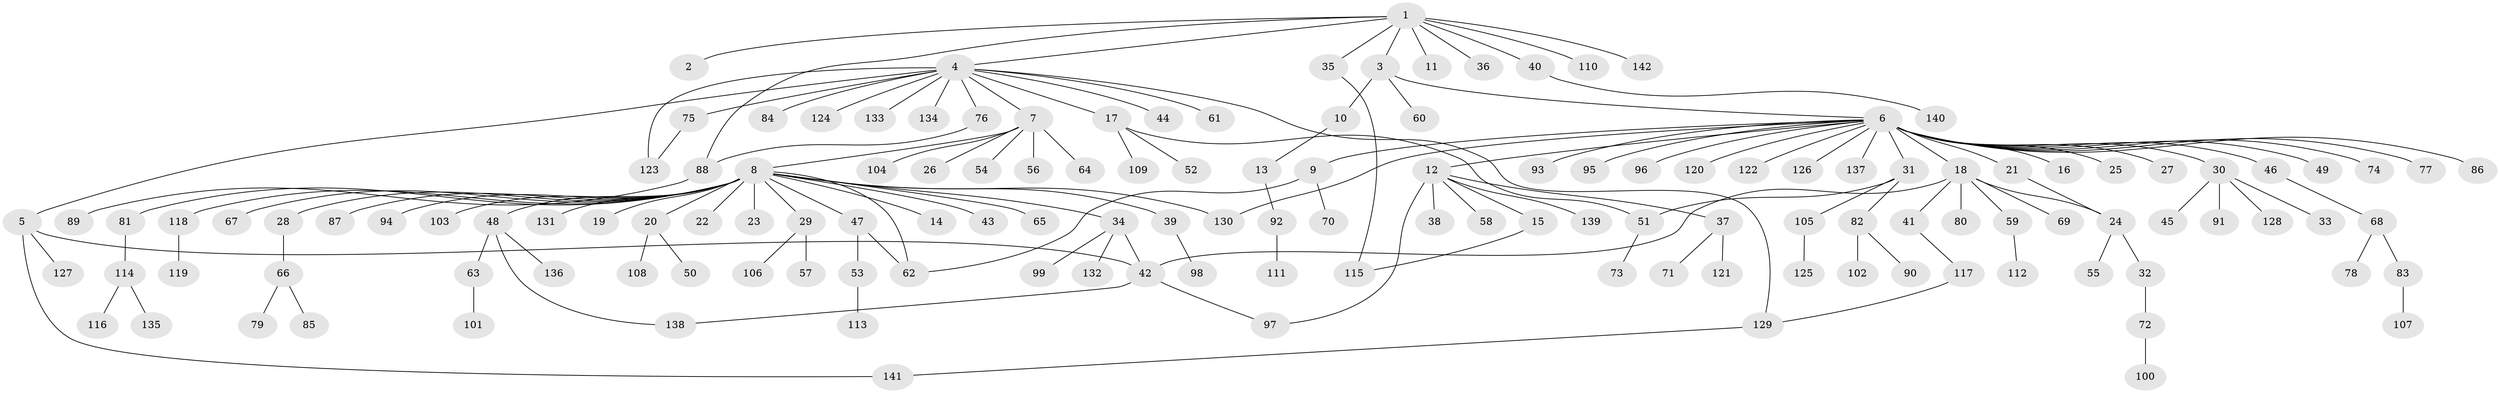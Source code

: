 // Generated by graph-tools (version 1.1) at 2025/11/02/27/25 16:11:09]
// undirected, 142 vertices, 155 edges
graph export_dot {
graph [start="1"]
  node [color=gray90,style=filled];
  1;
  2;
  3;
  4;
  5;
  6;
  7;
  8;
  9;
  10;
  11;
  12;
  13;
  14;
  15;
  16;
  17;
  18;
  19;
  20;
  21;
  22;
  23;
  24;
  25;
  26;
  27;
  28;
  29;
  30;
  31;
  32;
  33;
  34;
  35;
  36;
  37;
  38;
  39;
  40;
  41;
  42;
  43;
  44;
  45;
  46;
  47;
  48;
  49;
  50;
  51;
  52;
  53;
  54;
  55;
  56;
  57;
  58;
  59;
  60;
  61;
  62;
  63;
  64;
  65;
  66;
  67;
  68;
  69;
  70;
  71;
  72;
  73;
  74;
  75;
  76;
  77;
  78;
  79;
  80;
  81;
  82;
  83;
  84;
  85;
  86;
  87;
  88;
  89;
  90;
  91;
  92;
  93;
  94;
  95;
  96;
  97;
  98;
  99;
  100;
  101;
  102;
  103;
  104;
  105;
  106;
  107;
  108;
  109;
  110;
  111;
  112;
  113;
  114;
  115;
  116;
  117;
  118;
  119;
  120;
  121;
  122;
  123;
  124;
  125;
  126;
  127;
  128;
  129;
  130;
  131;
  132;
  133;
  134;
  135;
  136;
  137;
  138;
  139;
  140;
  141;
  142;
  1 -- 2;
  1 -- 3;
  1 -- 4;
  1 -- 11;
  1 -- 35;
  1 -- 36;
  1 -- 40;
  1 -- 88;
  1 -- 110;
  1 -- 142;
  3 -- 6;
  3 -- 10;
  3 -- 60;
  4 -- 5;
  4 -- 7;
  4 -- 17;
  4 -- 44;
  4 -- 61;
  4 -- 75;
  4 -- 76;
  4 -- 84;
  4 -- 123;
  4 -- 124;
  4 -- 129;
  4 -- 133;
  4 -- 134;
  5 -- 42;
  5 -- 127;
  5 -- 141;
  6 -- 9;
  6 -- 12;
  6 -- 16;
  6 -- 18;
  6 -- 21;
  6 -- 25;
  6 -- 27;
  6 -- 30;
  6 -- 31;
  6 -- 46;
  6 -- 49;
  6 -- 74;
  6 -- 77;
  6 -- 86;
  6 -- 93;
  6 -- 95;
  6 -- 96;
  6 -- 120;
  6 -- 122;
  6 -- 126;
  6 -- 130;
  6 -- 137;
  7 -- 8;
  7 -- 26;
  7 -- 54;
  7 -- 56;
  7 -- 64;
  7 -- 104;
  8 -- 14;
  8 -- 19;
  8 -- 20;
  8 -- 22;
  8 -- 23;
  8 -- 28;
  8 -- 29;
  8 -- 34;
  8 -- 39;
  8 -- 43;
  8 -- 47;
  8 -- 48;
  8 -- 62;
  8 -- 65;
  8 -- 67;
  8 -- 81;
  8 -- 87;
  8 -- 94;
  8 -- 103;
  8 -- 118;
  8 -- 130;
  8 -- 131;
  9 -- 62;
  9 -- 70;
  10 -- 13;
  12 -- 15;
  12 -- 37;
  12 -- 38;
  12 -- 58;
  12 -- 97;
  12 -- 139;
  13 -- 92;
  15 -- 115;
  17 -- 51;
  17 -- 52;
  17 -- 109;
  18 -- 24;
  18 -- 41;
  18 -- 42;
  18 -- 59;
  18 -- 69;
  18 -- 80;
  20 -- 50;
  20 -- 108;
  21 -- 24;
  24 -- 32;
  24 -- 55;
  28 -- 66;
  29 -- 57;
  29 -- 106;
  30 -- 33;
  30 -- 45;
  30 -- 91;
  30 -- 128;
  31 -- 51;
  31 -- 82;
  31 -- 105;
  32 -- 72;
  34 -- 42;
  34 -- 99;
  34 -- 132;
  35 -- 115;
  37 -- 71;
  37 -- 121;
  39 -- 98;
  40 -- 140;
  41 -- 117;
  42 -- 97;
  42 -- 138;
  46 -- 68;
  47 -- 53;
  47 -- 62;
  48 -- 63;
  48 -- 136;
  48 -- 138;
  51 -- 73;
  53 -- 113;
  59 -- 112;
  63 -- 101;
  66 -- 79;
  66 -- 85;
  68 -- 78;
  68 -- 83;
  72 -- 100;
  75 -- 123;
  76 -- 88;
  81 -- 114;
  82 -- 90;
  82 -- 102;
  83 -- 107;
  88 -- 89;
  92 -- 111;
  105 -- 125;
  114 -- 116;
  114 -- 135;
  117 -- 129;
  118 -- 119;
  129 -- 141;
}
